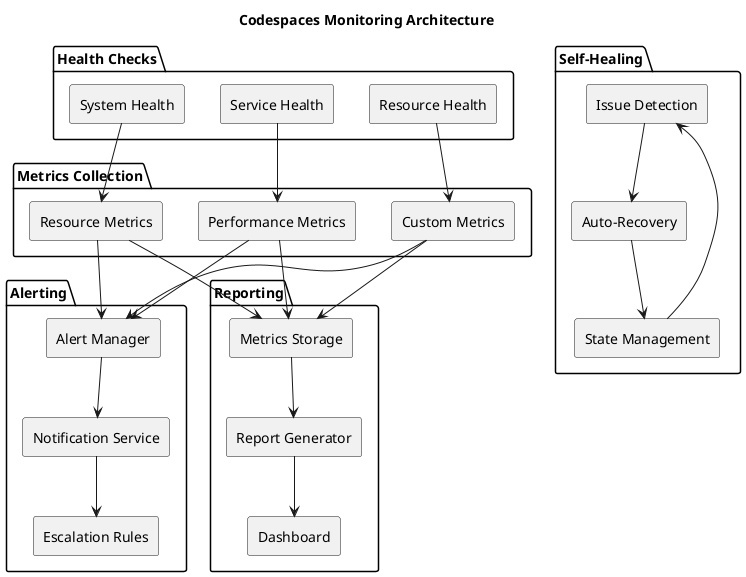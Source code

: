@startuml Monitoring Architecture

skinparam backgroundColor white
skinparam handwritten false
skinparam componentStyle rectangle

title Codespaces Monitoring Architecture

package "Health Checks" {
    [Service Health] as service
    [System Health] as system
    [Resource Health] as resource
}

package "Metrics Collection" {
    [Performance Metrics] as perf
    [Resource Metrics] as res
    [Custom Metrics] as custom
}

package "Alerting" {
    [Alert Manager] as alert
    [Notification Service] as notify
    [Escalation Rules] as escalate
}

package "Self-Healing" {
    [Issue Detection] as detect
    [Auto-Recovery] as recover
    [State Management] as state
}

package "Reporting" {
    [Metrics Storage] as store
    [Report Generator] as report
    [Dashboard] as dash
}

service --> perf
system --> res
resource --> custom

perf --> alert
res --> alert
custom --> alert

alert --> notify
notify --> escalate

detect --> recover
recover --> state
state --> detect

perf --> store
res --> store
custom --> store

store --> report
report --> dash

@enduml
